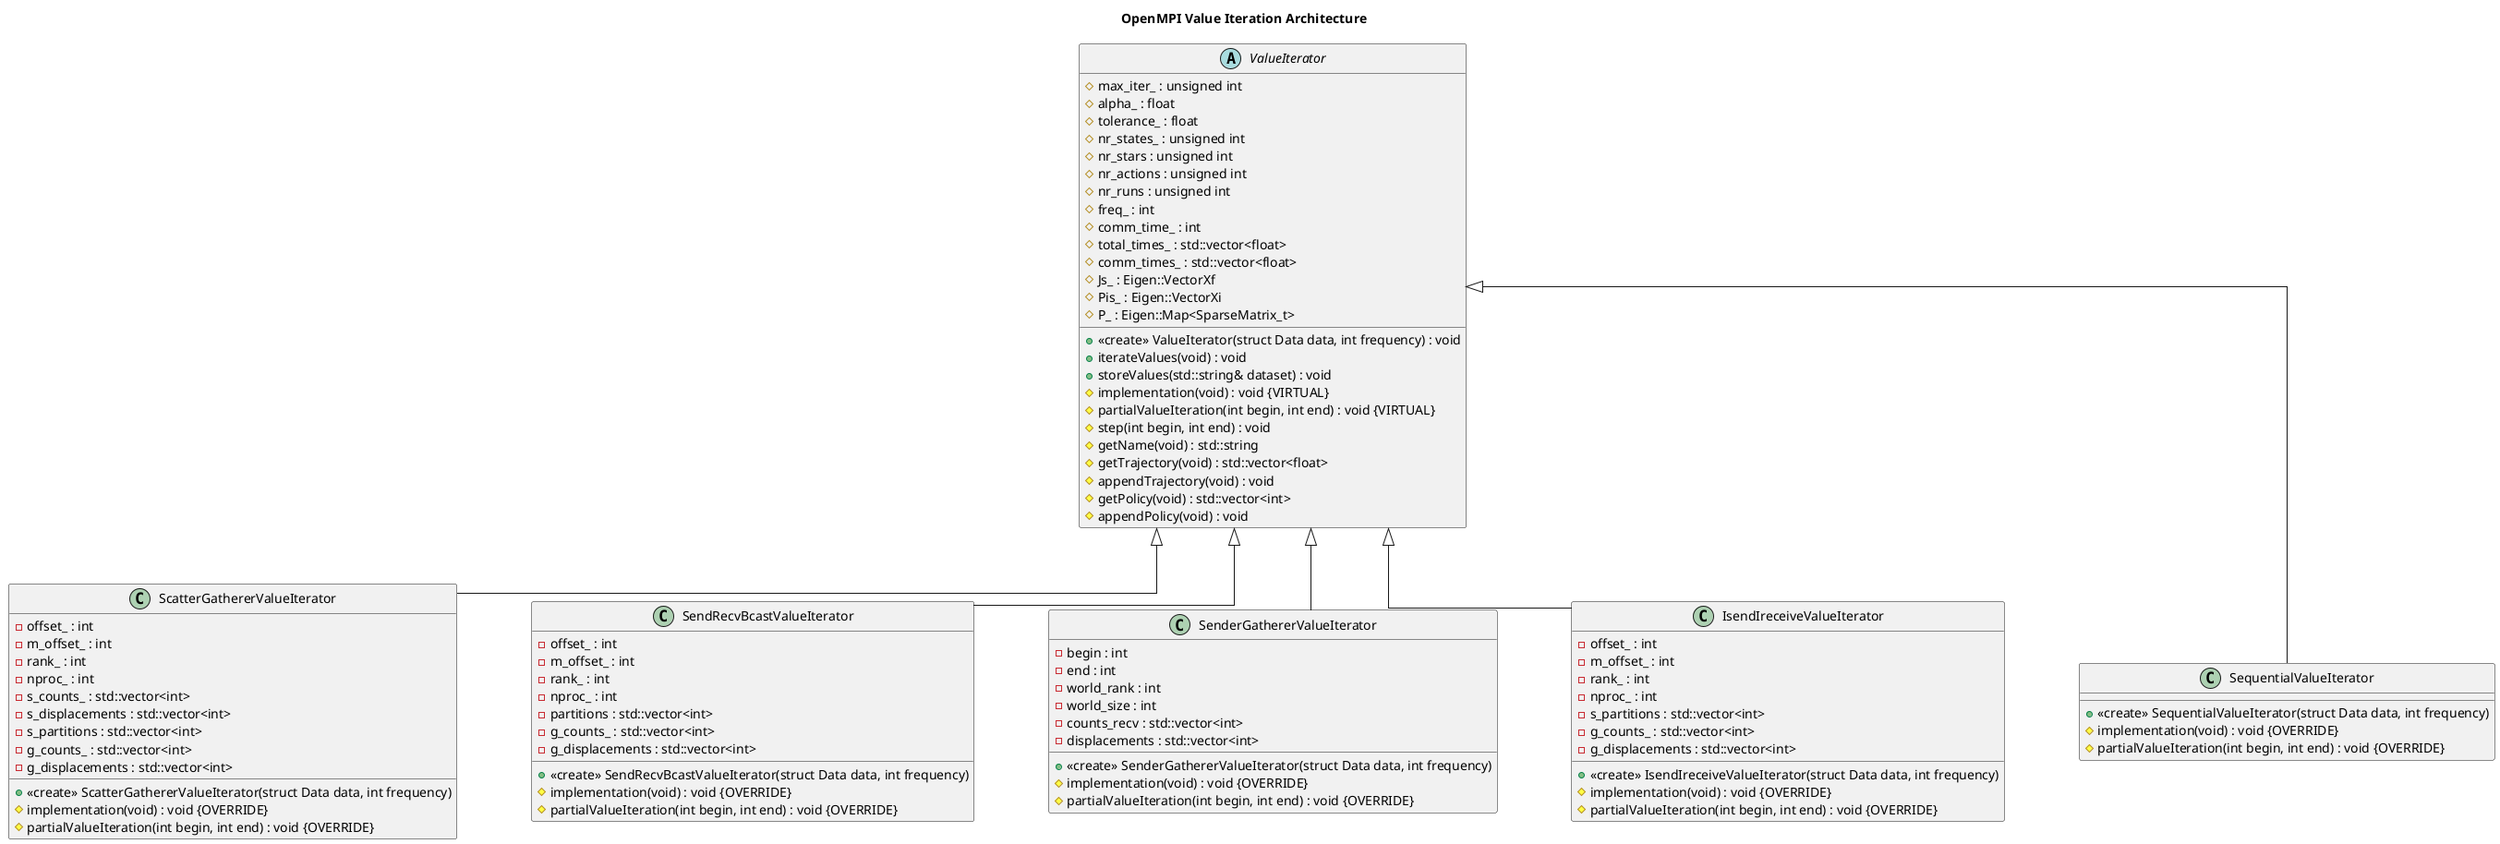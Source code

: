 @startuml
' Settings
' ============================

' use +,#,- instead of icons
'skinparam classAttributeIconSize 0

' horizontal distance in px
' skinparam nodesep 60

' vertical distance in px
' skinparam ranksep 50

' use only straight lines (ortho/polyline)
skinparam linetype ortho

' title
title OpenMPI Value Iteration Architecture


skinparam nodesep 80
skinparam ranksep 60


' Abstract Classes
' ============================
abstract ValueIterator {
    # max_iter_ : unsigned int
    # alpha_ : float
    # tolerance_ : float
    # nr_states_ : unsigned int
    # nr_stars : unsigned int
    # nr_actions : unsigned int
    # nr_runs : unsigned int
    # freq_ : int
    # comm_time_ : int
    # total_times_ : std::vector<float>
    # comm_times_ : std::vector<float>
    # Js_ : Eigen::VectorXf
    # Pis_ : Eigen::VectorXi
    # P_ : Eigen::Map<SparseMatrix_t>

    + <<create>> ValueIterator(struct Data data, int frequency) : void
    + iterateValues(void) : void
    + storeValues(std::string& dataset) : void
    # implementation(void) : void {VIRTUAL}
    # partialValueIteration(int begin, int end) : void {VIRTUAL}
    # step(int begin, int end) : void
    # getName(void) : std::string
    # getTrajectory(void) : std::vector<float>
    # appendTrajectory(void) : void
    # getPolicy(void) : std::vector<int>
    # appendPolicy(void) : void
}

class ScatterGathererValueIterator {
    + <<create>> ScatterGathererValueIterator(struct Data data, int frequency)
    # implementation(void) : void {OVERRIDE}
    # partialValueIteration(int begin, int end) : void {OVERRIDE}
    - offset_ : int
    - m_offset_ : int
    - rank_ : int
    - nproc_ : int
    - s_counts_ : std::vector<int>
    - s_displacements : std::vector<int>
    - s_partitions : std::vector<int>
    - g_counts_ : std::vector<int>
    - g_displacements : std::vector<int>
}

class SendRecvBcastValueIterator {
    + <<create>> SendRecvBcastValueIterator(struct Data data, int frequency)
    # implementation(void) : void {OVERRIDE}
    # partialValueIteration(int begin, int end) : void {OVERRIDE}
    - offset_ : int
    - m_offset_ : int
    - rank_ : int
    - nproc_ : int
    - partitions : std::vector<int>
    - g_counts_ : std::vector<int>
    - g_displacements : std::vector<int>
}

class SenderGathererValueIterator {
    + <<create>> SenderGathererValueIterator(struct Data data, int frequency)
    # implementation(void) : void {OVERRIDE}
    # partialValueIteration(int begin, int end) : void {OVERRIDE}
    - begin : int
    - end : int
    - world_rank : int
    - world_size : int
    - counts_recv : std::vector<int>
    - displacements : std::vector<int>
}

class IsendIreceiveValueIterator {
    + <<create>> IsendIreceiveValueIterator(struct Data data, int frequency)
    # implementation(void) : void {OVERRIDE}
    # partialValueIteration(int begin, int end) : void {OVERRIDE}
    - offset_ : int
    - m_offset_ : int
    - rank_ : int
    - nproc_ : int
    - s_partitions : std::vector<int>
    - g_counts_ : std::vector<int>
    - g_displacements : std::vector<int>
}

class SequentialValueIterator {
    + <<create>> SequentialValueIterator(struct Data data, int frequency)
    # implementation(void) : void {OVERRIDE}
    # partialValueIteration(int begin, int end) : void {OVERRIDE}
}

' Relations
' ================================
ValueIterator <|-down- ScatterGathererValueIterator
ValueIterator <|-down- SendRecvBcastValueIterator
ValueIterator <|-down- SenderGathererValueIterator
ValueIterator <|-down- IsendIreceiveValueIterator
ValueIterator <|-down- SequentialValueIterator

@enduml


